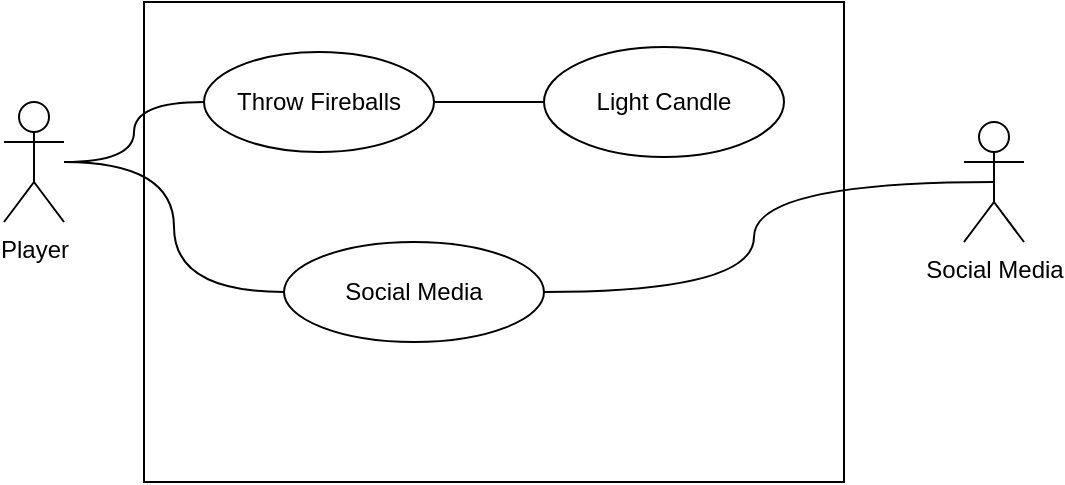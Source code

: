 <mxfile version="11.3.1" type="github" pages="1"><diagram id="wnbj26zg3XUpoUzuyx4u" name="Page-1"><mxGraphModel dx="772" dy="525" grid="1" gridSize="10" guides="1" tooltips="1" connect="1" arrows="1" fold="1" page="1" pageScale="1" pageWidth="1100" pageHeight="850" math="0" shadow="0"><root><mxCell id="0"/><mxCell id="1" parent="0"/><mxCell id="E8jiNull9NfWx3tqWAOo-6" value="" style="rounded=0;whiteSpace=wrap;html=1;fillColor=none;" vertex="1" parent="1"><mxGeometry x="160" y="50" width="350" height="240" as="geometry"/></mxCell><mxCell id="E8jiNull9NfWx3tqWAOo-13" style="edgeStyle=orthogonalEdgeStyle;curved=1;rounded=0;orthogonalLoop=1;jettySize=auto;html=1;entryX=0;entryY=0.5;entryDx=0;entryDy=0;strokeColor=none;endArrow=none;endFill=0;" edge="1" parent="1" source="E8jiNull9NfWx3tqWAOo-1" target="E8jiNull9NfWx3tqWAOo-7"><mxGeometry relative="1" as="geometry"/></mxCell><mxCell id="E8jiNull9NfWx3tqWAOo-14" style="edgeStyle=orthogonalEdgeStyle;curved=1;rounded=0;orthogonalLoop=1;jettySize=auto;html=1;entryX=0;entryY=0.5;entryDx=0;entryDy=0;endArrow=none;endFill=0;" edge="1" parent="1" source="E8jiNull9NfWx3tqWAOo-1" target="E8jiNull9NfWx3tqWAOo-7"><mxGeometry relative="1" as="geometry"/></mxCell><mxCell id="E8jiNull9NfWx3tqWAOo-15" style="edgeStyle=orthogonalEdgeStyle;curved=1;rounded=0;orthogonalLoop=1;jettySize=auto;html=1;entryX=0;entryY=0.5;entryDx=0;entryDy=0;endArrow=none;endFill=0;" edge="1" parent="1" source="E8jiNull9NfWx3tqWAOo-1" target="E8jiNull9NfWx3tqWAOo-9"><mxGeometry relative="1" as="geometry"/></mxCell><mxCell id="E8jiNull9NfWx3tqWAOo-1" value="Player" style="shape=umlActor;verticalLabelPosition=bottom;labelBackgroundColor=#ffffff;verticalAlign=top;html=1;" vertex="1" parent="1"><mxGeometry x="90" y="100" width="30" height="60" as="geometry"/></mxCell><mxCell id="E8jiNull9NfWx3tqWAOo-16" style="edgeStyle=orthogonalEdgeStyle;curved=1;rounded=0;orthogonalLoop=1;jettySize=auto;html=1;exitX=1;exitY=0.5;exitDx=0;exitDy=0;entryX=0;entryY=0.5;entryDx=0;entryDy=0;endArrow=none;endFill=0;" edge="1" parent="1" source="E8jiNull9NfWx3tqWAOo-7" target="E8jiNull9NfWx3tqWAOo-8"><mxGeometry relative="1" as="geometry"/></mxCell><mxCell id="E8jiNull9NfWx3tqWAOo-7" value="Throw Fireballs" style="ellipse;whiteSpace=wrap;html=1;fillColor=none;" vertex="1" parent="1"><mxGeometry x="190" y="75" width="115" height="50" as="geometry"/></mxCell><mxCell id="E8jiNull9NfWx3tqWAOo-8" value="Light Candle" style="ellipse;whiteSpace=wrap;html=1;fillColor=none;" vertex="1" parent="1"><mxGeometry x="360" y="72.5" width="120" height="55" as="geometry"/></mxCell><mxCell id="E8jiNull9NfWx3tqWAOo-17" style="edgeStyle=orthogonalEdgeStyle;curved=1;rounded=0;orthogonalLoop=1;jettySize=auto;html=1;exitX=1;exitY=0.5;exitDx=0;exitDy=0;entryX=0.5;entryY=0.5;entryDx=0;entryDy=0;entryPerimeter=0;endArrow=none;endFill=0;" edge="1" parent="1" source="E8jiNull9NfWx3tqWAOo-9" target="E8jiNull9NfWx3tqWAOo-10"><mxGeometry relative="1" as="geometry"/></mxCell><mxCell id="E8jiNull9NfWx3tqWAOo-9" value="Social Media" style="ellipse;whiteSpace=wrap;html=1;fillColor=none;" vertex="1" parent="1"><mxGeometry x="230" y="170" width="130" height="50" as="geometry"/></mxCell><mxCell id="E8jiNull9NfWx3tqWAOo-10" value="Social Media" style="shape=umlActor;verticalLabelPosition=bottom;labelBackgroundColor=#ffffff;verticalAlign=top;html=1;fillColor=none;" vertex="1" parent="1"><mxGeometry x="570" y="110" width="30" height="60" as="geometry"/></mxCell></root></mxGraphModel></diagram></mxfile>